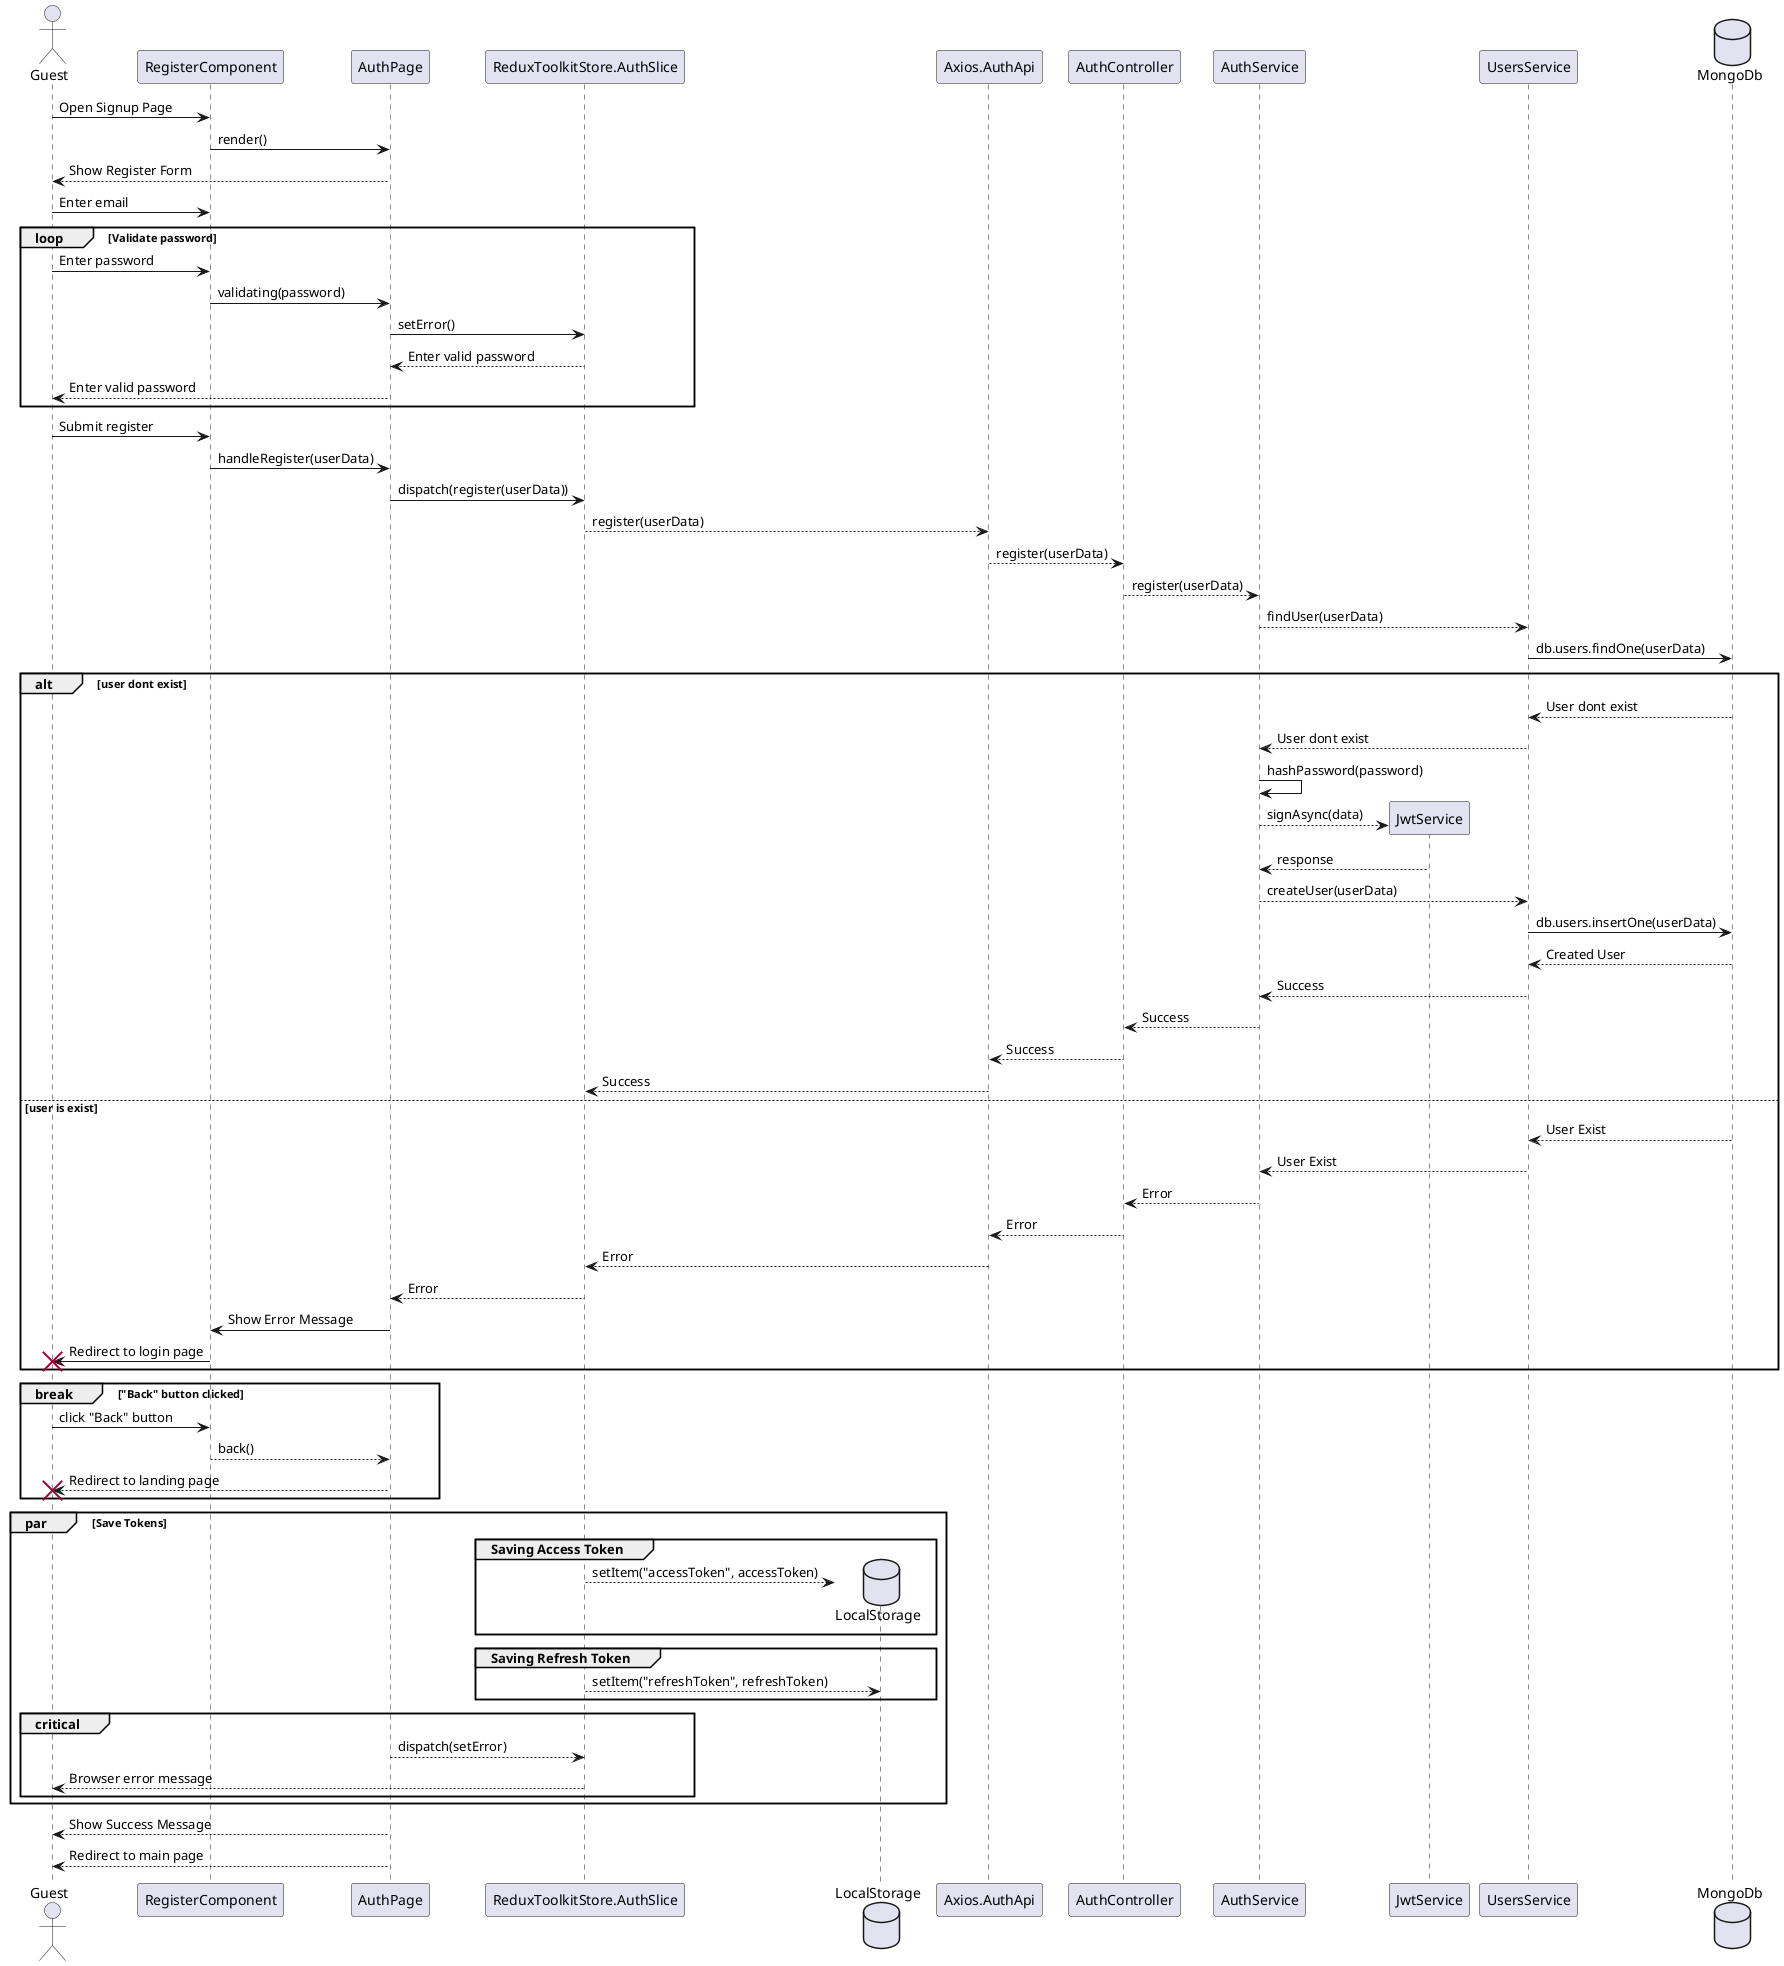 @startuml
actor Guest as guest
participant "RegisterComponent" as reg
participant "AuthPage" as authPage
participant "ReduxToolkitStore.AuthSlice" as store
database "LocalStorage" as localStorage
participant "Axios.AuthApi" as api
participant "AuthController" as controller
participant "AuthService" as service
participant "JwtService" as jwt
participant "UsersService" as userService
database "MongoDb" as db


guest -> reg: Open Signup Page
reg -> authPage: render()
authPage --> guest: Show Register Form
guest -> reg: Enter email

loop Validate password
  guest -> reg: Enter password
  reg -> authPage: validating(password)
  authPage -> store: setError()
  store --> authPage: Enter valid password
  authPage --> guest: Enter valid password
end

guest -> reg: Submit register
reg -> authPage: handleRegister(userData)
authPage -> store: dispatch(register(userData))
store --> api: register(userData)
api --> controller: register(userData)
controller --> service: register(userData)
service --> userService: findUser(userData)
userService -> db: db.users.findOne(userData)

alt user dont exist
  db --> userService: User dont exist
  userService --> service: User dont exist
  service -> service: hashPassword(password)
  service --> jwt **: signAsync(data)
  jwt --> service : response
  service --> userService: createUser(userData)
  userService -> db: db.users.insertOne(userData)
  db --> userService: Created User
  userService --> service: Success
  service --> controller: Success
  controller --> api: Success
  api --> store: Success

else user is exist
  db --> userService: User Exist
  userService --> service: User Exist
  service --> controller: Error
  controller --> api: Error
  api --> store: Error
  store --> authPage: Error
  authPage -> reg: Show Error Message
  reg -> guest !!: Redirect to login page
  deactivate reg
end

break "Back" button clicked
  guest -> reg: click "Back" button
  reg --> authPage: back()
  authPage --> guest !!: Redirect to landing page
end

par Save Tokens
  group Saving Access Token
    store --> localStorage **: setItem("accessToken", accessToken)
  end
  group Saving Refresh Token
    store --> localStorage: setItem("refreshToken", refreshToken)
  end
  critical
    authPage --> store: dispatch(setError)
    store --> guest: Browser error message
  end
end

authPage --> guest: Show Success Message
authPage --> guest: Redirect to main page


@enduml
